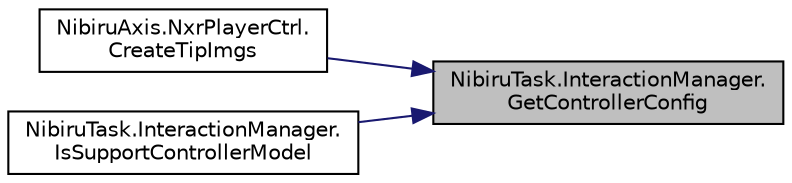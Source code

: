 digraph "NibiruTask.InteractionManager.GetControllerConfig"
{
 // LATEX_PDF_SIZE
  edge [fontname="Helvetica",fontsize="10",labelfontname="Helvetica",labelfontsize="10"];
  node [fontname="Helvetica",fontsize="10",shape=record];
  rankdir="RL";
  Node1 [label="NibiruTask.InteractionManager.\lGetControllerConfig",height=0.2,width=0.4,color="black", fillcolor="grey75", style="filled", fontcolor="black",tooltip="Get controller config [0]=obj [1]=mtl [2]=png"];
  Node1 -> Node2 [dir="back",color="midnightblue",fontsize="10",style="solid",fontname="Helvetica"];
  Node2 [label="NibiruAxis.NxrPlayerCtrl.\lCreateTipImgs",height=0.2,width=0.4,color="black", fillcolor="white", style="filled",URL="$class_nibiru_axis_1_1_nxr_player_ctrl.html#af4f516ecaa16fd275c0016298b4e3021",tooltip="Create handle prompt UI."];
  Node1 -> Node3 [dir="back",color="midnightblue",fontsize="10",style="solid",fontname="Helvetica"];
  Node3 [label="NibiruTask.InteractionManager.\lIsSupportControllerModel",height=0.2,width=0.4,color="black", fillcolor="white", style="filled",URL="$class_nibiru_task_1_1_interaction_manager.html#ad1a6b6174a37a148a10b4e392eda5a29",tooltip="Is support controller model"];
}
